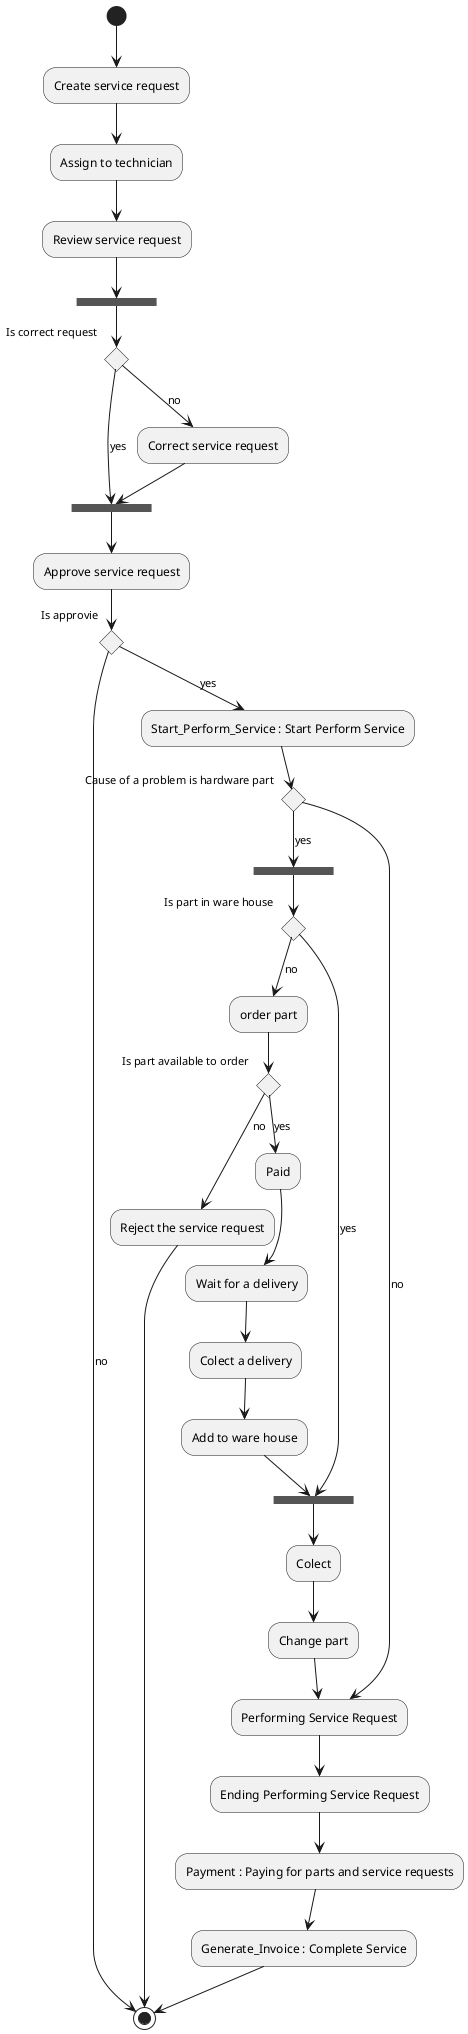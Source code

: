 @startuml

(*) --> "Create service request" as Create_Service_Request 
--> "Assign to technician" as Assign_Technician
--> "Review service request" as Review_Service_Request 
--> ===S1=== 
if "Is correct request" then
-->[yes] ===S2===
else 
-->[no] "Correct service request" as Correct
--> ===S2===
--> "Approve service request" as Approve_SR
if "Is approvie" then
-->[no] (*)
else 
-down->[yes] Start_Perform_Service : Start Perform Service
if "Cause of a problem is hardware part" then
--> [no] "Performing Service Request" as Performing
else 
--> [yes] ===S3=== 
if "Is part in ware house" then
-->[yes] ===S4===
else 
-->[no] "order part" as order
if "Is part available to order" 
--> [no] "Reject the service request"
-->  (*)
else
--> [yes] Paid 
--> "Wait for a delivery"
--> "Colect a delivery"
--> "Add to ware house"
--> ===S4===
--> Colect

--> "Change part"
--> "Performing Service Request" as Performing
--> "Ending Performing Service Request"
--> Payment : Paying for parts and service requests

--> Generate_Invoice : Complete Service
--> (*)

@enduml
